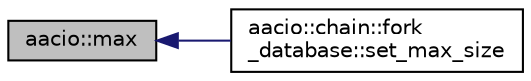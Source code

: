 digraph "aacio::max"
{
  edge [fontname="Helvetica",fontsize="10",labelfontname="Helvetica",labelfontsize="10"];
  node [fontname="Helvetica",fontsize="10",shape=record];
  rankdir="LR";
  Node4 [label="aacio::max",height=0.2,width=0.4,color="black", fillcolor="grey75", style="filled", fontcolor="black"];
  Node4 -> Node5 [dir="back",color="midnightblue",fontsize="10",style="solid",fontname="Helvetica"];
  Node5 [label="aacio::chain::fork\l_database::set_max_size",height=0.2,width=0.4,color="black", fillcolor="white", style="filled",URL="$classaacio_1_1chain_1_1fork__database.html#af7877508fbed8bde99d84a582993494c"];
}
